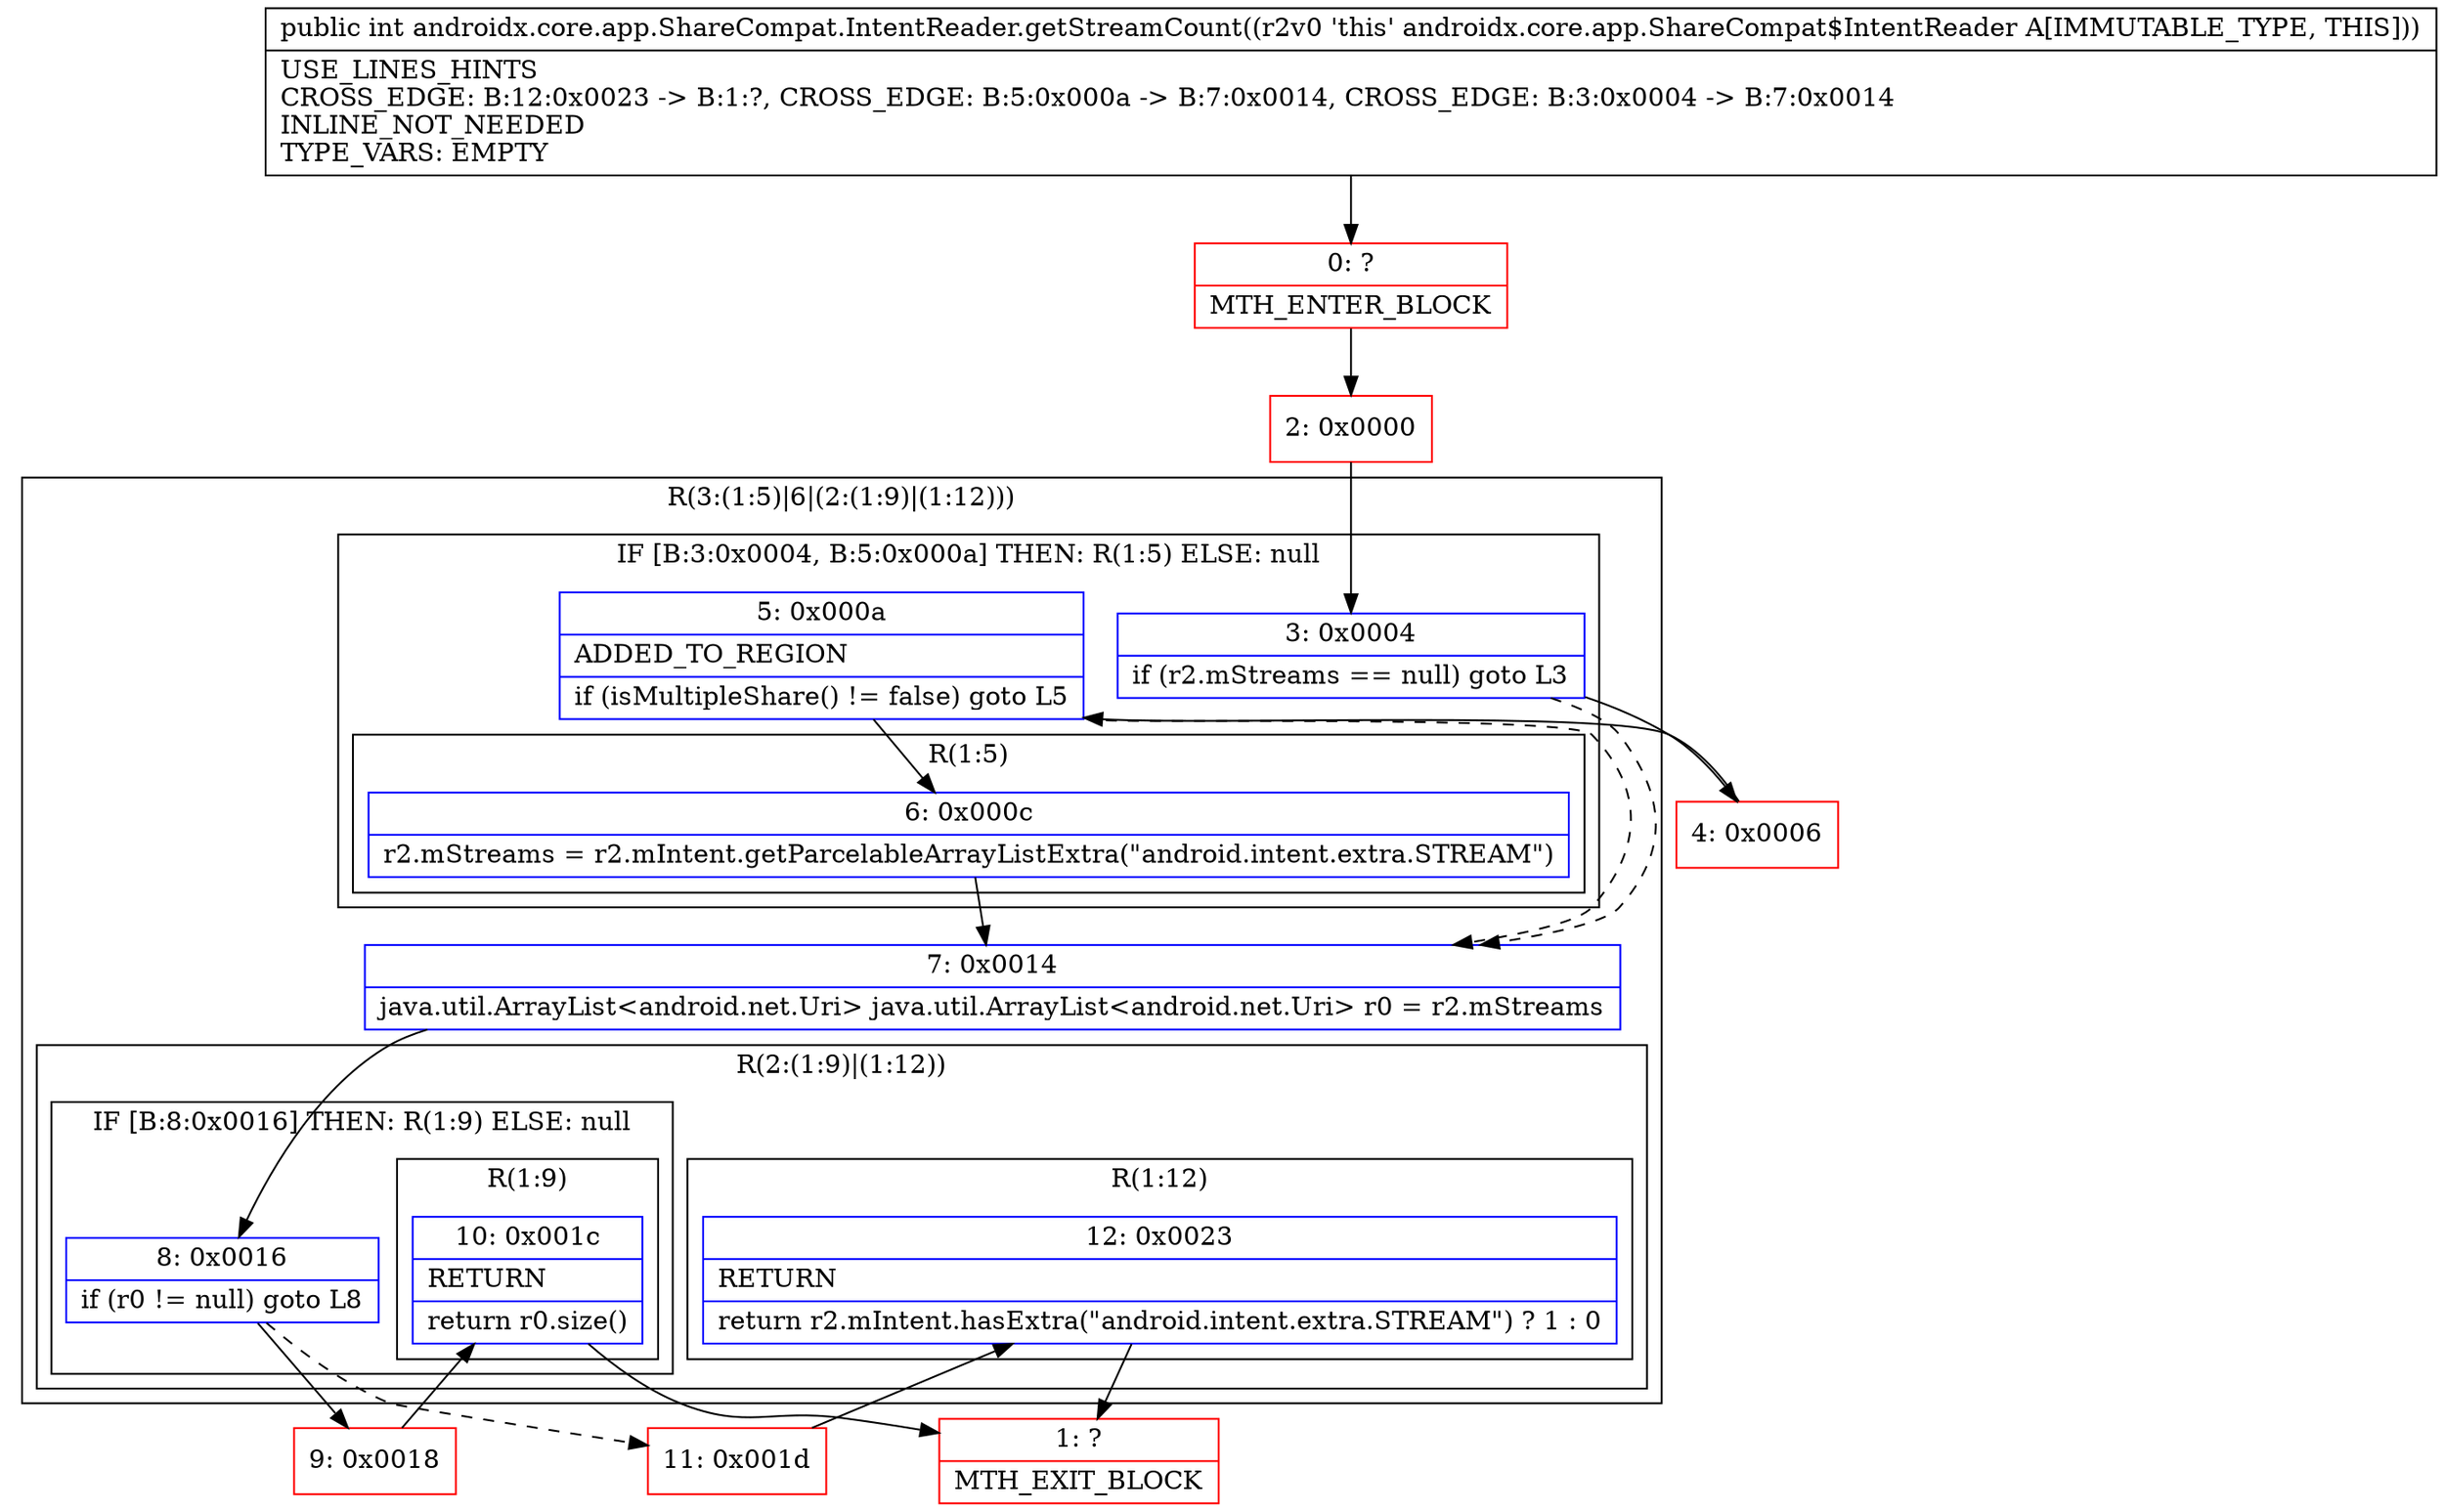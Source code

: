 digraph "CFG forandroidx.core.app.ShareCompat.IntentReader.getStreamCount()I" {
subgraph cluster_Region_1432678748 {
label = "R(3:(1:5)|6|(2:(1:9)|(1:12)))";
node [shape=record,color=blue];
subgraph cluster_IfRegion_1506672593 {
label = "IF [B:3:0x0004, B:5:0x000a] THEN: R(1:5) ELSE: null";
node [shape=record,color=blue];
Node_3 [shape=record,label="{3\:\ 0x0004|if (r2.mStreams == null) goto L3\l}"];
Node_5 [shape=record,label="{5\:\ 0x000a|ADDED_TO_REGION\l|if (isMultipleShare() != false) goto L5\l}"];
subgraph cluster_Region_290887759 {
label = "R(1:5)";
node [shape=record,color=blue];
Node_6 [shape=record,label="{6\:\ 0x000c|r2.mStreams = r2.mIntent.getParcelableArrayListExtra(\"android.intent.extra.STREAM\")\l}"];
}
}
Node_7 [shape=record,label="{7\:\ 0x0014|java.util.ArrayList\<android.net.Uri\> java.util.ArrayList\<android.net.Uri\> r0 = r2.mStreams\l}"];
subgraph cluster_Region_225055645 {
label = "R(2:(1:9)|(1:12))";
node [shape=record,color=blue];
subgraph cluster_IfRegion_1999637744 {
label = "IF [B:8:0x0016] THEN: R(1:9) ELSE: null";
node [shape=record,color=blue];
Node_8 [shape=record,label="{8\:\ 0x0016|if (r0 != null) goto L8\l}"];
subgraph cluster_Region_529828086 {
label = "R(1:9)";
node [shape=record,color=blue];
Node_10 [shape=record,label="{10\:\ 0x001c|RETURN\l|return r0.size()\l}"];
}
}
subgraph cluster_Region_512572633 {
label = "R(1:12)";
node [shape=record,color=blue];
Node_12 [shape=record,label="{12\:\ 0x0023|RETURN\l|return r2.mIntent.hasExtra(\"android.intent.extra.STREAM\") ? 1 : 0\l}"];
}
}
}
Node_0 [shape=record,color=red,label="{0\:\ ?|MTH_ENTER_BLOCK\l}"];
Node_2 [shape=record,color=red,label="{2\:\ 0x0000}"];
Node_4 [shape=record,color=red,label="{4\:\ 0x0006}"];
Node_9 [shape=record,color=red,label="{9\:\ 0x0018}"];
Node_1 [shape=record,color=red,label="{1\:\ ?|MTH_EXIT_BLOCK\l}"];
Node_11 [shape=record,color=red,label="{11\:\ 0x001d}"];
MethodNode[shape=record,label="{public int androidx.core.app.ShareCompat.IntentReader.getStreamCount((r2v0 'this' androidx.core.app.ShareCompat$IntentReader A[IMMUTABLE_TYPE, THIS]))  | USE_LINES_HINTS\lCROSS_EDGE: B:12:0x0023 \-\> B:1:?, CROSS_EDGE: B:5:0x000a \-\> B:7:0x0014, CROSS_EDGE: B:3:0x0004 \-\> B:7:0x0014\lINLINE_NOT_NEEDED\lTYPE_VARS: EMPTY\l}"];
MethodNode -> Node_0;Node_3 -> Node_4;
Node_3 -> Node_7[style=dashed];
Node_5 -> Node_6;
Node_5 -> Node_7[style=dashed];
Node_6 -> Node_7;
Node_7 -> Node_8;
Node_8 -> Node_9;
Node_8 -> Node_11[style=dashed];
Node_10 -> Node_1;
Node_12 -> Node_1;
Node_0 -> Node_2;
Node_2 -> Node_3;
Node_4 -> Node_5;
Node_9 -> Node_10;
Node_11 -> Node_12;
}

